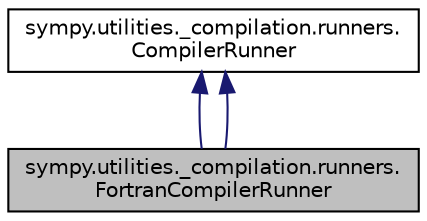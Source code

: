 digraph "sympy.utilities._compilation.runners.FortranCompilerRunner"
{
 // LATEX_PDF_SIZE
  edge [fontname="Helvetica",fontsize="10",labelfontname="Helvetica",labelfontsize="10"];
  node [fontname="Helvetica",fontsize="10",shape=record];
  Node1 [label="sympy.utilities._compilation.runners.\lFortranCompilerRunner",height=0.2,width=0.4,color="black", fillcolor="grey75", style="filled", fontcolor="black",tooltip=" "];
  Node2 -> Node1 [dir="back",color="midnightblue",fontsize="10",style="solid",fontname="Helvetica"];
  Node2 [label="sympy.utilities._compilation.runners.\lCompilerRunner",height=0.2,width=0.4,color="black", fillcolor="white", style="filled",URL="$classsympy_1_1utilities_1_1__compilation_1_1runners_1_1CompilerRunner.html",tooltip=" "];
  Node2 -> Node1 [dir="back",color="midnightblue",fontsize="10",style="solid",fontname="Helvetica"];
}
